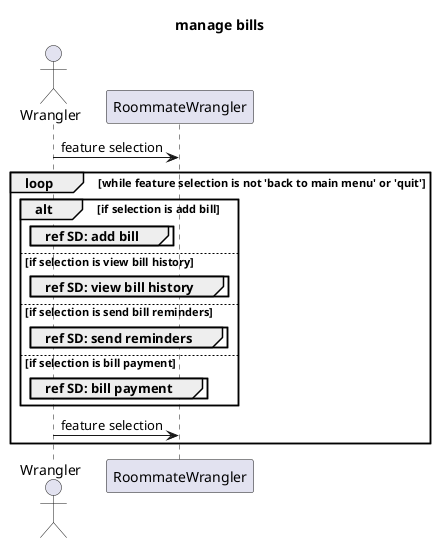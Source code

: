 @startuml
title manage bills
Actor Wrangler

Wrangler -> RoommateWrangler: feature selection
loop while feature selection is not 'back to main menu' or 'quit'
alt if selection is add bill
group ref SD: add bill
end
else if selection is view bill history
group ref SD: view bill history
end
else if selection is send bill reminders
group ref SD: send reminders
end
else if selection is bill payment
group ref SD: bill payment
end
end
Wrangler -> RoommateWrangler: feature selection
end

@enduml